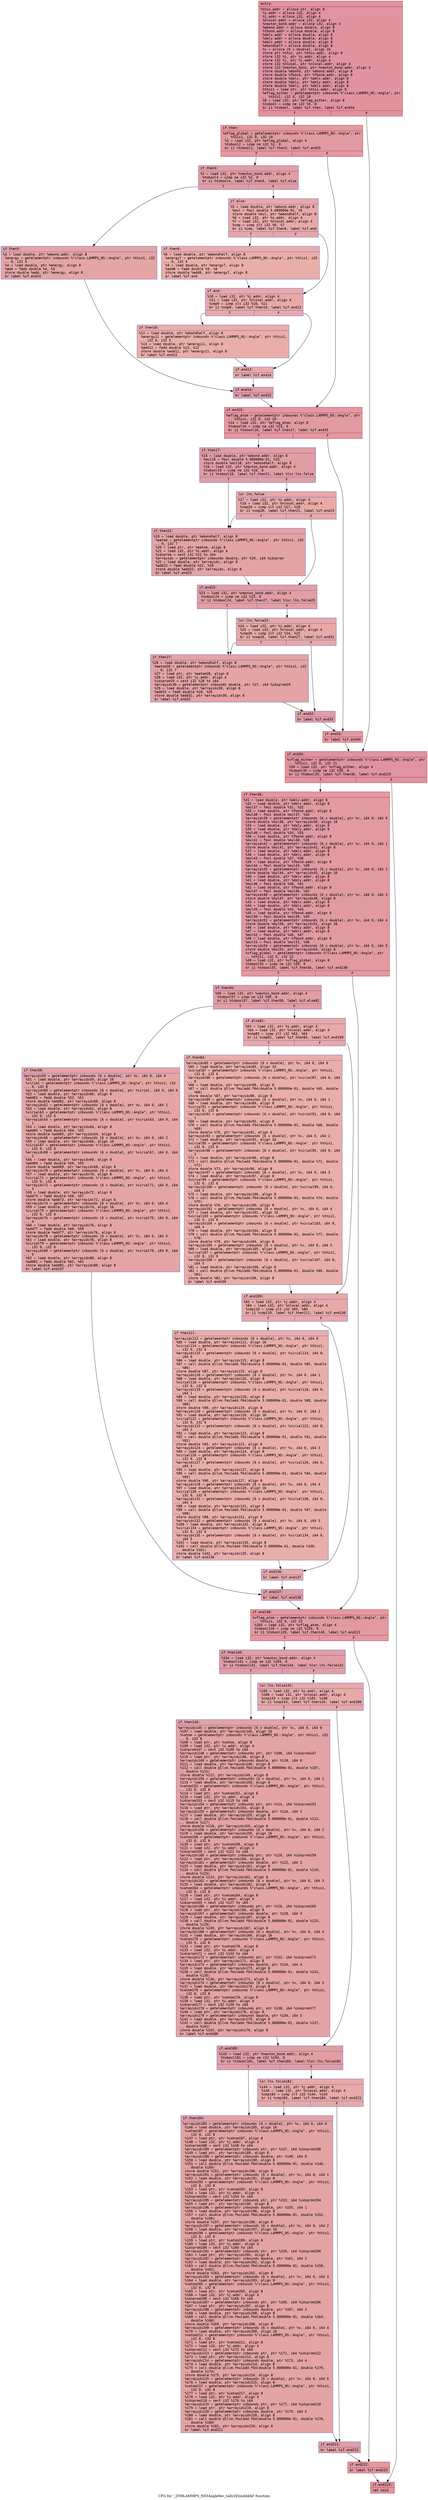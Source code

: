 digraph "CFG for '_ZN9LAMMPS_NS5Angle9ev_tally2Eiiiiddddd' function" {
	label="CFG for '_ZN9LAMMPS_NS5Angle9ev_tally2Eiiiiddddd' function";

	Node0x55b41383a3d0 [shape=record,color="#b70d28ff", style=filled, fillcolor="#b70d2870" fontname="Courier",label="{entry:\l|  %this.addr = alloca ptr, align 8\l  %i.addr = alloca i32, align 4\l  %j.addr = alloca i32, align 4\l  %nlocal.addr = alloca i32, align 4\l  %newton_bond.addr = alloca i32, align 4\l  %ebond.addr = alloca double, align 8\l  %fbond.addr = alloca double, align 8\l  %delx.addr = alloca double, align 8\l  %dely.addr = alloca double, align 8\l  %delz.addr = alloca double, align 8\l  %ebondhalf = alloca double, align 8\l  %v = alloca [6 x double], align 16\l  store ptr %this, ptr %this.addr, align 8\l  store i32 %i, ptr %i.addr, align 4\l  store i32 %j, ptr %j.addr, align 4\l  store i32 %nlocal, ptr %nlocal.addr, align 4\l  store i32 %newton_bond, ptr %newton_bond.addr, align 4\l  store double %ebond, ptr %ebond.addr, align 8\l  store double %fbond, ptr %fbond.addr, align 8\l  store double %delx, ptr %delx.addr, align 8\l  store double %dely, ptr %dely.addr, align 8\l  store double %delz, ptr %delz.addr, align 8\l  %this1 = load ptr, ptr %this.addr, align 8\l  %eflag_either = getelementptr inbounds %\"class.LAMMPS_NS::Angle\", ptr\l... %this1, i32 0, i32 18\l  %0 = load i32, ptr %eflag_either, align 8\l  %tobool = icmp ne i32 %0, 0\l  br i1 %tobool, label %if.then, label %if.end34\l|{<s0>T|<s1>F}}"];
	Node0x55b41383a3d0:s0 -> Node0x55b4138993f0[tooltip="entry -> if.then\nProbability 62.50%" ];
	Node0x55b41383a3d0:s1 -> Node0x55b413899460[tooltip="entry -> if.end34\nProbability 37.50%" ];
	Node0x55b4138993f0 [shape=record,color="#b70d28ff", style=filled, fillcolor="#bb1b2c70" fontname="Courier",label="{if.then:\l|  %eflag_global = getelementptr inbounds %\"class.LAMMPS_NS::Angle\", ptr\l... %this1, i32 0, i32 19\l  %1 = load i32, ptr %eflag_global, align 4\l  %tobool2 = icmp ne i32 %1, 0\l  br i1 %tobool2, label %if.then3, label %if.end15\l|{<s0>T|<s1>F}}"];
	Node0x55b4138993f0:s0 -> Node0x55b4138996c0[tooltip="if.then -> if.then3\nProbability 62.50%" ];
	Node0x55b4138993f0:s1 -> Node0x55b413899740[tooltip="if.then -> if.end15\nProbability 37.50%" ];
	Node0x55b4138996c0 [shape=record,color="#3d50c3ff", style=filled, fillcolor="#be242e70" fontname="Courier",label="{if.then3:\l|  %2 = load i32, ptr %newton_bond.addr, align 4\l  %tobool4 = icmp ne i32 %2, 0\l  br i1 %tobool4, label %if.then5, label %if.else\l|{<s0>T|<s1>F}}"];
	Node0x55b4138996c0:s0 -> Node0x55b413899a00[tooltip="if.then3 -> if.then5\nProbability 62.50%" ];
	Node0x55b4138996c0:s1 -> Node0x55b413899a50[tooltip="if.then3 -> if.else\nProbability 37.50%" ];
	Node0x55b413899a00 [shape=record,color="#3d50c3ff", style=filled, fillcolor="#c5333470" fontname="Courier",label="{if.then5:\l|  %3 = load double, ptr %ebond.addr, align 8\l  %energy = getelementptr inbounds %\"class.LAMMPS_NS::Angle\", ptr %this1, i32\l... 0, i32 5\l  %4 = load double, ptr %energy, align 8\l  %add = fadd double %4, %3\l  store double %add, ptr %energy, align 8\l  br label %if.end14\l}"];
	Node0x55b413899a00 -> Node0x55b413899ea0[tooltip="if.then5 -> if.end14\nProbability 100.00%" ];
	Node0x55b413899a50 [shape=record,color="#3d50c3ff", style=filled, fillcolor="#ca3b3770" fontname="Courier",label="{if.else:\l|  %5 = load double, ptr %ebond.addr, align 8\l  %mul = fmul double 5.000000e-01, %5\l  store double %mul, ptr %ebondhalf, align 8\l  %6 = load i32, ptr %i.addr, align 4\l  %7 = load i32, ptr %nlocal.addr, align 4\l  %cmp = icmp slt i32 %6, %7\l  br i1 %cmp, label %if.then6, label %if.end\l|{<s0>T|<s1>F}}"];
	Node0x55b413899a50:s0 -> Node0x55b41389a320[tooltip="if.else -> if.then6\nProbability 50.00%" ];
	Node0x55b413899a50:s1 -> Node0x55b41389a3a0[tooltip="if.else -> if.end\nProbability 50.00%" ];
	Node0x55b41389a320 [shape=record,color="#3d50c3ff", style=filled, fillcolor="#d0473d70" fontname="Courier",label="{if.then6:\l|  %8 = load double, ptr %ebondhalf, align 8\l  %energy7 = getelementptr inbounds %\"class.LAMMPS_NS::Angle\", ptr %this1, i32\l... 0, i32 5\l  %9 = load double, ptr %energy7, align 8\l  %add8 = fadd double %9, %8\l  store double %add8, ptr %energy7, align 8\l  br label %if.end\l}"];
	Node0x55b41389a320 -> Node0x55b41389a3a0[tooltip="if.then6 -> if.end\nProbability 100.00%" ];
	Node0x55b41389a3a0 [shape=record,color="#3d50c3ff", style=filled, fillcolor="#ca3b3770" fontname="Courier",label="{if.end:\l|  %10 = load i32, ptr %j.addr, align 4\l  %11 = load i32, ptr %nlocal.addr, align 4\l  %cmp9 = icmp slt i32 %10, %11\l  br i1 %cmp9, label %if.then10, label %if.end13\l|{<s0>T|<s1>F}}"];
	Node0x55b41389a3a0:s0 -> Node0x55b41389aa10[tooltip="if.end -> if.then10\nProbability 50.00%" ];
	Node0x55b41389a3a0:s1 -> Node0x55b41389aa90[tooltip="if.end -> if.end13\nProbability 50.00%" ];
	Node0x55b41389aa10 [shape=record,color="#3d50c3ff", style=filled, fillcolor="#d0473d70" fontname="Courier",label="{if.then10:\l|  %12 = load double, ptr %ebondhalf, align 8\l  %energy11 = getelementptr inbounds %\"class.LAMMPS_NS::Angle\", ptr %this1,\l... i32 0, i32 5\l  %13 = load double, ptr %energy11, align 8\l  %add12 = fadd double %13, %12\l  store double %add12, ptr %energy11, align 8\l  br label %if.end13\l}"];
	Node0x55b41389aa10 -> Node0x55b41389aa90[tooltip="if.then10 -> if.end13\nProbability 100.00%" ];
	Node0x55b41389aa90 [shape=record,color="#3d50c3ff", style=filled, fillcolor="#ca3b3770" fontname="Courier",label="{if.end13:\l|  br label %if.end14\l}"];
	Node0x55b41389aa90 -> Node0x55b413899ea0[tooltip="if.end13 -> if.end14\nProbability 100.00%" ];
	Node0x55b413899ea0 [shape=record,color="#3d50c3ff", style=filled, fillcolor="#be242e70" fontname="Courier",label="{if.end14:\l|  br label %if.end15\l}"];
	Node0x55b413899ea0 -> Node0x55b413899740[tooltip="if.end14 -> if.end15\nProbability 100.00%" ];
	Node0x55b413899740 [shape=record,color="#b70d28ff", style=filled, fillcolor="#bb1b2c70" fontname="Courier",label="{if.end15:\l|  %eflag_atom = getelementptr inbounds %\"class.LAMMPS_NS::Angle\", ptr\l... %this1, i32 0, i32 20\l  %14 = load i32, ptr %eflag_atom, align 8\l  %tobool16 = icmp ne i32 %14, 0\l  br i1 %tobool16, label %if.then17, label %if.end33\l|{<s0>T|<s1>F}}"];
	Node0x55b413899740:s0 -> Node0x55b41389b590[tooltip="if.end15 -> if.then17\nProbability 62.50%" ];
	Node0x55b413899740:s1 -> Node0x55b41389b610[tooltip="if.end15 -> if.end33\nProbability 37.50%" ];
	Node0x55b41389b590 [shape=record,color="#3d50c3ff", style=filled, fillcolor="#be242e70" fontname="Courier",label="{if.then17:\l|  %15 = load double, ptr %ebond.addr, align 8\l  %mul18 = fmul double 5.000000e-01, %15\l  store double %mul18, ptr %ebondhalf, align 8\l  %16 = load i32, ptr %newton_bond.addr, align 4\l  %tobool19 = icmp ne i32 %16, 0\l  br i1 %tobool19, label %if.then21, label %lor.lhs.false\l|{<s0>T|<s1>F}}"];
	Node0x55b41389b590:s0 -> Node0x55b41389ba80[tooltip="if.then17 -> if.then21\nProbability 62.50%" ];
	Node0x55b41389b590:s1 -> Node0x55b41389bad0[tooltip="if.then17 -> lor.lhs.false\nProbability 37.50%" ];
	Node0x55b41389bad0 [shape=record,color="#3d50c3ff", style=filled, fillcolor="#ca3b3770" fontname="Courier",label="{lor.lhs.false:\l|  %17 = load i32, ptr %i.addr, align 4\l  %18 = load i32, ptr %nlocal.addr, align 4\l  %cmp20 = icmp slt i32 %17, %18\l  br i1 %cmp20, label %if.then21, label %if.end23\l|{<s0>T|<s1>F}}"];
	Node0x55b41389bad0:s0 -> Node0x55b41389ba80[tooltip="lor.lhs.false -> if.then21\nProbability 50.00%" ];
	Node0x55b41389bad0:s1 -> Node0x55b41389bdb0[tooltip="lor.lhs.false -> if.end23\nProbability 50.00%" ];
	Node0x55b41389ba80 [shape=record,color="#3d50c3ff", style=filled, fillcolor="#c32e3170" fontname="Courier",label="{if.then21:\l|  %19 = load double, ptr %ebondhalf, align 8\l  %eatom = getelementptr inbounds %\"class.LAMMPS_NS::Angle\", ptr %this1, i32\l... 0, i32 7\l  %20 = load ptr, ptr %eatom, align 8\l  %21 = load i32, ptr %i.addr, align 4\l  %idxprom = sext i32 %21 to i64\l  %arrayidx = getelementptr inbounds double, ptr %20, i64 %idxprom\l  %22 = load double, ptr %arrayidx, align 8\l  %add22 = fadd double %22, %19\l  store double %add22, ptr %arrayidx, align 8\l  br label %if.end23\l}"];
	Node0x55b41389ba80 -> Node0x55b41389bdb0[tooltip="if.then21 -> if.end23\nProbability 100.00%" ];
	Node0x55b41389bdb0 [shape=record,color="#3d50c3ff", style=filled, fillcolor="#be242e70" fontname="Courier",label="{if.end23:\l|  %23 = load i32, ptr %newton_bond.addr, align 4\l  %tobool24 = icmp ne i32 %23, 0\l  br i1 %tobool24, label %if.then27, label %lor.lhs.false25\l|{<s0>T|<s1>F}}"];
	Node0x55b41389bdb0:s0 -> Node0x55b41389c650[tooltip="if.end23 -> if.then27\nProbability 62.50%" ];
	Node0x55b41389bdb0:s1 -> Node0x55b41389c6a0[tooltip="if.end23 -> lor.lhs.false25\nProbability 37.50%" ];
	Node0x55b41389c6a0 [shape=record,color="#3d50c3ff", style=filled, fillcolor="#ca3b3770" fontname="Courier",label="{lor.lhs.false25:\l|  %24 = load i32, ptr %j.addr, align 4\l  %25 = load i32, ptr %nlocal.addr, align 4\l  %cmp26 = icmp slt i32 %24, %25\l  br i1 %cmp26, label %if.then27, label %if.end32\l|{<s0>T|<s1>F}}"];
	Node0x55b41389c6a0:s0 -> Node0x55b41389c650[tooltip="lor.lhs.false25 -> if.then27\nProbability 50.00%" ];
	Node0x55b41389c6a0:s1 -> Node0x55b41389c9b0[tooltip="lor.lhs.false25 -> if.end32\nProbability 50.00%" ];
	Node0x55b41389c650 [shape=record,color="#3d50c3ff", style=filled, fillcolor="#c32e3170" fontname="Courier",label="{if.then27:\l|  %26 = load double, ptr %ebondhalf, align 8\l  %eatom28 = getelementptr inbounds %\"class.LAMMPS_NS::Angle\", ptr %this1, i32\l... 0, i32 7\l  %27 = load ptr, ptr %eatom28, align 8\l  %28 = load i32, ptr %j.addr, align 4\l  %idxprom29 = sext i32 %28 to i64\l  %arrayidx30 = getelementptr inbounds double, ptr %27, i64 %idxprom29\l  %29 = load double, ptr %arrayidx30, align 8\l  %add31 = fadd double %29, %26\l  store double %add31, ptr %arrayidx30, align 8\l  br label %if.end32\l}"];
	Node0x55b41389c650 -> Node0x55b41389c9b0[tooltip="if.then27 -> if.end32\nProbability 100.00%" ];
	Node0x55b41389c9b0 [shape=record,color="#3d50c3ff", style=filled, fillcolor="#be242e70" fontname="Courier",label="{if.end32:\l|  br label %if.end33\l}"];
	Node0x55b41389c9b0 -> Node0x55b41389b610[tooltip="if.end32 -> if.end33\nProbability 100.00%" ];
	Node0x55b41389b610 [shape=record,color="#b70d28ff", style=filled, fillcolor="#bb1b2c70" fontname="Courier",label="{if.end33:\l|  br label %if.end34\l}"];
	Node0x55b41389b610 -> Node0x55b413899460[tooltip="if.end33 -> if.end34\nProbability 100.00%" ];
	Node0x55b413899460 [shape=record,color="#b70d28ff", style=filled, fillcolor="#b70d2870" fontname="Courier",label="{if.end34:\l|  %vflag_either = getelementptr inbounds %\"class.LAMMPS_NS::Angle\", ptr\l... %this1, i32 0, i32 21\l  %30 = load i32, ptr %vflag_either, align 4\l  %tobool35 = icmp ne i32 %30, 0\l  br i1 %tobool35, label %if.then36, label %if.end223\l|{<s0>T|<s1>F}}"];
	Node0x55b413899460:s0 -> Node0x55b41389d3d0[tooltip="if.end34 -> if.then36\nProbability 62.50%" ];
	Node0x55b413899460:s1 -> Node0x55b41389d450[tooltip="if.end34 -> if.end223\nProbability 37.50%" ];
	Node0x55b41389d3d0 [shape=record,color="#b70d28ff", style=filled, fillcolor="#bb1b2c70" fontname="Courier",label="{if.then36:\l|  %31 = load double, ptr %delx.addr, align 8\l  %32 = load double, ptr %delx.addr, align 8\l  %mul37 = fmul double %31, %32\l  %33 = load double, ptr %fbond.addr, align 8\l  %mul38 = fmul double %mul37, %33\l  %arrayidx39 = getelementptr inbounds [6 x double], ptr %v, i64 0, i64 0\l  store double %mul38, ptr %arrayidx39, align 16\l  %34 = load double, ptr %dely.addr, align 8\l  %35 = load double, ptr %dely.addr, align 8\l  %mul40 = fmul double %34, %35\l  %36 = load double, ptr %fbond.addr, align 8\l  %mul41 = fmul double %mul40, %36\l  %arrayidx42 = getelementptr inbounds [6 x double], ptr %v, i64 0, i64 1\l  store double %mul41, ptr %arrayidx42, align 8\l  %37 = load double, ptr %delz.addr, align 8\l  %38 = load double, ptr %delz.addr, align 8\l  %mul43 = fmul double %37, %38\l  %39 = load double, ptr %fbond.addr, align 8\l  %mul44 = fmul double %mul43, %39\l  %arrayidx45 = getelementptr inbounds [6 x double], ptr %v, i64 0, i64 2\l  store double %mul44, ptr %arrayidx45, align 16\l  %40 = load double, ptr %delx.addr, align 8\l  %41 = load double, ptr %dely.addr, align 8\l  %mul46 = fmul double %40, %41\l  %42 = load double, ptr %fbond.addr, align 8\l  %mul47 = fmul double %mul46, %42\l  %arrayidx48 = getelementptr inbounds [6 x double], ptr %v, i64 0, i64 3\l  store double %mul47, ptr %arrayidx48, align 8\l  %43 = load double, ptr %delx.addr, align 8\l  %44 = load double, ptr %delz.addr, align 8\l  %mul49 = fmul double %43, %44\l  %45 = load double, ptr %fbond.addr, align 8\l  %mul50 = fmul double %mul49, %45\l  %arrayidx51 = getelementptr inbounds [6 x double], ptr %v, i64 0, i64 4\l  store double %mul50, ptr %arrayidx51, align 16\l  %46 = load double, ptr %dely.addr, align 8\l  %47 = load double, ptr %delz.addr, align 8\l  %mul52 = fmul double %46, %47\l  %48 = load double, ptr %fbond.addr, align 8\l  %mul53 = fmul double %mul52, %48\l  %arrayidx54 = getelementptr inbounds [6 x double], ptr %v, i64 0, i64 5\l  store double %mul53, ptr %arrayidx54, align 8\l  %vflag_global = getelementptr inbounds %\"class.LAMMPS_NS::Angle\", ptr\l... %this1, i32 0, i32 22\l  %49 = load i32, ptr %vflag_global, align 8\l  %tobool55 = icmp ne i32 %49, 0\l  br i1 %tobool55, label %if.then56, label %if.end138\l|{<s0>T|<s1>F}}"];
	Node0x55b41389d3d0:s0 -> Node0x55b41389fa60[tooltip="if.then36 -> if.then56\nProbability 62.50%" ];
	Node0x55b41389d3d0:s1 -> Node0x55b41389ae60[tooltip="if.then36 -> if.end138\nProbability 37.50%" ];
	Node0x55b41389fa60 [shape=record,color="#3d50c3ff", style=filled, fillcolor="#be242e70" fontname="Courier",label="{if.then56:\l|  %50 = load i32, ptr %newton_bond.addr, align 4\l  %tobool57 = icmp ne i32 %50, 0\l  br i1 %tobool57, label %if.then58, label %if.else82\l|{<s0>T|<s1>F}}"];
	Node0x55b41389fa60:s0 -> Node0x55b41389b100[tooltip="if.then56 -> if.then58\nProbability 62.50%" ];
	Node0x55b41389fa60:s1 -> Node0x55b41389b150[tooltip="if.then56 -> if.else82\nProbability 37.50%" ];
	Node0x55b41389b100 [shape=record,color="#3d50c3ff", style=filled, fillcolor="#c5333470" fontname="Courier",label="{if.then58:\l|  %arrayidx59 = getelementptr inbounds [6 x double], ptr %v, i64 0, i64 0\l  %51 = load double, ptr %arrayidx59, align 16\l  %virial = getelementptr inbounds %\"class.LAMMPS_NS::Angle\", ptr %this1, i32\l... 0, i32 6\l  %arrayidx60 = getelementptr inbounds [6 x double], ptr %virial, i64 0, i64 0\l  %52 = load double, ptr %arrayidx60, align 8\l  %add61 = fadd double %52, %51\l  store double %add61, ptr %arrayidx60, align 8\l  %arrayidx62 = getelementptr inbounds [6 x double], ptr %v, i64 0, i64 1\l  %53 = load double, ptr %arrayidx62, align 8\l  %virial63 = getelementptr inbounds %\"class.LAMMPS_NS::Angle\", ptr %this1,\l... i32 0, i32 6\l  %arrayidx64 = getelementptr inbounds [6 x double], ptr %virial63, i64 0, i64\l... 1\l  %54 = load double, ptr %arrayidx64, align 8\l  %add65 = fadd double %54, %53\l  store double %add65, ptr %arrayidx64, align 8\l  %arrayidx66 = getelementptr inbounds [6 x double], ptr %v, i64 0, i64 2\l  %55 = load double, ptr %arrayidx66, align 16\l  %virial67 = getelementptr inbounds %\"class.LAMMPS_NS::Angle\", ptr %this1,\l... i32 0, i32 6\l  %arrayidx68 = getelementptr inbounds [6 x double], ptr %virial67, i64 0, i64\l... 2\l  %56 = load double, ptr %arrayidx68, align 8\l  %add69 = fadd double %56, %55\l  store double %add69, ptr %arrayidx68, align 8\l  %arrayidx70 = getelementptr inbounds [6 x double], ptr %v, i64 0, i64 3\l  %57 = load double, ptr %arrayidx70, align 8\l  %virial71 = getelementptr inbounds %\"class.LAMMPS_NS::Angle\", ptr %this1,\l... i32 0, i32 6\l  %arrayidx72 = getelementptr inbounds [6 x double], ptr %virial71, i64 0, i64\l... 3\l  %58 = load double, ptr %arrayidx72, align 8\l  %add73 = fadd double %58, %57\l  store double %add73, ptr %arrayidx72, align 8\l  %arrayidx74 = getelementptr inbounds [6 x double], ptr %v, i64 0, i64 4\l  %59 = load double, ptr %arrayidx74, align 16\l  %virial75 = getelementptr inbounds %\"class.LAMMPS_NS::Angle\", ptr %this1,\l... i32 0, i32 6\l  %arrayidx76 = getelementptr inbounds [6 x double], ptr %virial75, i64 0, i64\l... 4\l  %60 = load double, ptr %arrayidx76, align 8\l  %add77 = fadd double %60, %59\l  store double %add77, ptr %arrayidx76, align 8\l  %arrayidx78 = getelementptr inbounds [6 x double], ptr %v, i64 0, i64 5\l  %61 = load double, ptr %arrayidx78, align 8\l  %virial79 = getelementptr inbounds %\"class.LAMMPS_NS::Angle\", ptr %this1,\l... i32 0, i32 6\l  %arrayidx80 = getelementptr inbounds [6 x double], ptr %virial79, i64 0, i64\l... 5\l  %62 = load double, ptr %arrayidx80, align 8\l  %add81 = fadd double %62, %61\l  store double %add81, ptr %arrayidx80, align 8\l  br label %if.end137\l}"];
	Node0x55b41389b100 -> Node0x55b4138a23b0[tooltip="if.then58 -> if.end137\nProbability 100.00%" ];
	Node0x55b41389b150 [shape=record,color="#3d50c3ff", style=filled, fillcolor="#ca3b3770" fontname="Courier",label="{if.else82:\l|  %63 = load i32, ptr %i.addr, align 4\l  %64 = load i32, ptr %nlocal.addr, align 4\l  %cmp83 = icmp slt i32 %63, %64\l  br i1 %cmp83, label %if.then84, label %if.end109\l|{<s0>T|<s1>F}}"];
	Node0x55b41389b150:s0 -> Node0x55b4138a2650[tooltip="if.else82 -> if.then84\nProbability 50.00%" ];
	Node0x55b41389b150:s1 -> Node0x55b4138a26d0[tooltip="if.else82 -> if.end109\nProbability 50.00%" ];
	Node0x55b4138a2650 [shape=record,color="#3d50c3ff", style=filled, fillcolor="#d0473d70" fontname="Courier",label="{if.then84:\l|  %arrayidx85 = getelementptr inbounds [6 x double], ptr %v, i64 0, i64 0\l  %65 = load double, ptr %arrayidx85, align 16\l  %virial87 = getelementptr inbounds %\"class.LAMMPS_NS::Angle\", ptr %this1,\l... i32 0, i32 6\l  %arrayidx88 = getelementptr inbounds [6 x double], ptr %virial87, i64 0, i64\l... 0\l  %66 = load double, ptr %arrayidx88, align 8\l  %67 = call double @llvm.fmuladd.f64(double 5.000000e-01, double %65, double\l... %66)\l  store double %67, ptr %arrayidx88, align 8\l  %arrayidx89 = getelementptr inbounds [6 x double], ptr %v, i64 0, i64 1\l  %68 = load double, ptr %arrayidx89, align 8\l  %virial91 = getelementptr inbounds %\"class.LAMMPS_NS::Angle\", ptr %this1,\l... i32 0, i32 6\l  %arrayidx92 = getelementptr inbounds [6 x double], ptr %virial91, i64 0, i64\l... 1\l  %69 = load double, ptr %arrayidx92, align 8\l  %70 = call double @llvm.fmuladd.f64(double 5.000000e-01, double %68, double\l... %69)\l  store double %70, ptr %arrayidx92, align 8\l  %arrayidx93 = getelementptr inbounds [6 x double], ptr %v, i64 0, i64 2\l  %71 = load double, ptr %arrayidx93, align 16\l  %virial95 = getelementptr inbounds %\"class.LAMMPS_NS::Angle\", ptr %this1,\l... i32 0, i32 6\l  %arrayidx96 = getelementptr inbounds [6 x double], ptr %virial95, i64 0, i64\l... 2\l  %72 = load double, ptr %arrayidx96, align 8\l  %73 = call double @llvm.fmuladd.f64(double 5.000000e-01, double %71, double\l... %72)\l  store double %73, ptr %arrayidx96, align 8\l  %arrayidx97 = getelementptr inbounds [6 x double], ptr %v, i64 0, i64 3\l  %74 = load double, ptr %arrayidx97, align 8\l  %virial99 = getelementptr inbounds %\"class.LAMMPS_NS::Angle\", ptr %this1,\l... i32 0, i32 6\l  %arrayidx100 = getelementptr inbounds [6 x double], ptr %virial99, i64 0,\l... i64 3\l  %75 = load double, ptr %arrayidx100, align 8\l  %76 = call double @llvm.fmuladd.f64(double 5.000000e-01, double %74, double\l... %75)\l  store double %76, ptr %arrayidx100, align 8\l  %arrayidx101 = getelementptr inbounds [6 x double], ptr %v, i64 0, i64 4\l  %77 = load double, ptr %arrayidx101, align 16\l  %virial103 = getelementptr inbounds %\"class.LAMMPS_NS::Angle\", ptr %this1,\l... i32 0, i32 6\l  %arrayidx104 = getelementptr inbounds [6 x double], ptr %virial103, i64 0,\l... i64 4\l  %78 = load double, ptr %arrayidx104, align 8\l  %79 = call double @llvm.fmuladd.f64(double 5.000000e-01, double %77, double\l... %78)\l  store double %79, ptr %arrayidx104, align 8\l  %arrayidx105 = getelementptr inbounds [6 x double], ptr %v, i64 0, i64 5\l  %80 = load double, ptr %arrayidx105, align 8\l  %virial107 = getelementptr inbounds %\"class.LAMMPS_NS::Angle\", ptr %this1,\l... i32 0, i32 6\l  %arrayidx108 = getelementptr inbounds [6 x double], ptr %virial107, i64 0,\l... i64 5\l  %81 = load double, ptr %arrayidx108, align 8\l  %82 = call double @llvm.fmuladd.f64(double 5.000000e-01, double %80, double\l... %81)\l  store double %82, ptr %arrayidx108, align 8\l  br label %if.end109\l}"];
	Node0x55b4138a2650 -> Node0x55b4138a26d0[tooltip="if.then84 -> if.end109\nProbability 100.00%" ];
	Node0x55b4138a26d0 [shape=record,color="#3d50c3ff", style=filled, fillcolor="#ca3b3770" fontname="Courier",label="{if.end109:\l|  %83 = load i32, ptr %j.addr, align 4\l  %84 = load i32, ptr %nlocal.addr, align 4\l  %cmp110 = icmp slt i32 %83, %84\l  br i1 %cmp110, label %if.then111, label %if.end136\l|{<s0>T|<s1>F}}"];
	Node0x55b4138a26d0:s0 -> Node0x55b4138a4b80[tooltip="if.end109 -> if.then111\nProbability 50.00%" ];
	Node0x55b4138a26d0:s1 -> Node0x55b4138a4bd0[tooltip="if.end109 -> if.end136\nProbability 50.00%" ];
	Node0x55b4138a4b80 [shape=record,color="#3d50c3ff", style=filled, fillcolor="#d0473d70" fontname="Courier",label="{if.then111:\l|  %arrayidx112 = getelementptr inbounds [6 x double], ptr %v, i64 0, i64 0\l  %85 = load double, ptr %arrayidx112, align 16\l  %virial114 = getelementptr inbounds %\"class.LAMMPS_NS::Angle\", ptr %this1,\l... i32 0, i32 6\l  %arrayidx115 = getelementptr inbounds [6 x double], ptr %virial114, i64 0,\l... i64 0\l  %86 = load double, ptr %arrayidx115, align 8\l  %87 = call double @llvm.fmuladd.f64(double 5.000000e-01, double %85, double\l... %86)\l  store double %87, ptr %arrayidx115, align 8\l  %arrayidx116 = getelementptr inbounds [6 x double], ptr %v, i64 0, i64 1\l  %88 = load double, ptr %arrayidx116, align 8\l  %virial118 = getelementptr inbounds %\"class.LAMMPS_NS::Angle\", ptr %this1,\l... i32 0, i32 6\l  %arrayidx119 = getelementptr inbounds [6 x double], ptr %virial118, i64 0,\l... i64 1\l  %89 = load double, ptr %arrayidx119, align 8\l  %90 = call double @llvm.fmuladd.f64(double 5.000000e-01, double %88, double\l... %89)\l  store double %90, ptr %arrayidx119, align 8\l  %arrayidx120 = getelementptr inbounds [6 x double], ptr %v, i64 0, i64 2\l  %91 = load double, ptr %arrayidx120, align 16\l  %virial122 = getelementptr inbounds %\"class.LAMMPS_NS::Angle\", ptr %this1,\l... i32 0, i32 6\l  %arrayidx123 = getelementptr inbounds [6 x double], ptr %virial122, i64 0,\l... i64 2\l  %92 = load double, ptr %arrayidx123, align 8\l  %93 = call double @llvm.fmuladd.f64(double 5.000000e-01, double %91, double\l... %92)\l  store double %93, ptr %arrayidx123, align 8\l  %arrayidx124 = getelementptr inbounds [6 x double], ptr %v, i64 0, i64 3\l  %94 = load double, ptr %arrayidx124, align 8\l  %virial126 = getelementptr inbounds %\"class.LAMMPS_NS::Angle\", ptr %this1,\l... i32 0, i32 6\l  %arrayidx127 = getelementptr inbounds [6 x double], ptr %virial126, i64 0,\l... i64 3\l  %95 = load double, ptr %arrayidx127, align 8\l  %96 = call double @llvm.fmuladd.f64(double 5.000000e-01, double %94, double\l... %95)\l  store double %96, ptr %arrayidx127, align 8\l  %arrayidx128 = getelementptr inbounds [6 x double], ptr %v, i64 0, i64 4\l  %97 = load double, ptr %arrayidx128, align 16\l  %virial130 = getelementptr inbounds %\"class.LAMMPS_NS::Angle\", ptr %this1,\l... i32 0, i32 6\l  %arrayidx131 = getelementptr inbounds [6 x double], ptr %virial130, i64 0,\l... i64 4\l  %98 = load double, ptr %arrayidx131, align 8\l  %99 = call double @llvm.fmuladd.f64(double 5.000000e-01, double %97, double\l... %98)\l  store double %99, ptr %arrayidx131, align 8\l  %arrayidx132 = getelementptr inbounds [6 x double], ptr %v, i64 0, i64 5\l  %100 = load double, ptr %arrayidx132, align 8\l  %virial134 = getelementptr inbounds %\"class.LAMMPS_NS::Angle\", ptr %this1,\l... i32 0, i32 6\l  %arrayidx135 = getelementptr inbounds [6 x double], ptr %virial134, i64 0,\l... i64 5\l  %101 = load double, ptr %arrayidx135, align 8\l  %102 = call double @llvm.fmuladd.f64(double 5.000000e-01, double %100,\l... double %101)\l  store double %102, ptr %arrayidx135, align 8\l  br label %if.end136\l}"];
	Node0x55b4138a4b80 -> Node0x55b4138a4bd0[tooltip="if.then111 -> if.end136\nProbability 100.00%" ];
	Node0x55b4138a4bd0 [shape=record,color="#3d50c3ff", style=filled, fillcolor="#ca3b3770" fontname="Courier",label="{if.end136:\l|  br label %if.end137\l}"];
	Node0x55b4138a4bd0 -> Node0x55b4138a23b0[tooltip="if.end136 -> if.end137\nProbability 100.00%" ];
	Node0x55b4138a23b0 [shape=record,color="#3d50c3ff", style=filled, fillcolor="#be242e70" fontname="Courier",label="{if.end137:\l|  br label %if.end138\l}"];
	Node0x55b4138a23b0 -> Node0x55b41389ae60[tooltip="if.end137 -> if.end138\nProbability 100.00%" ];
	Node0x55b41389ae60 [shape=record,color="#b70d28ff", style=filled, fillcolor="#bb1b2c70" fontname="Courier",label="{if.end138:\l|  %vflag_atom = getelementptr inbounds %\"class.LAMMPS_NS::Angle\", ptr\l... %this1, i32 0, i32 23\l  %103 = load i32, ptr %vflag_atom, align 4\l  %tobool139 = icmp ne i32 %103, 0\l  br i1 %tobool139, label %if.then140, label %if.end222\l|{<s0>T|<s1>F}}"];
	Node0x55b41389ae60:s0 -> Node0x55b4138a7a40[tooltip="if.end138 -> if.then140\nProbability 62.50%" ];
	Node0x55b41389ae60:s1 -> Node0x55b4138a7ac0[tooltip="if.end138 -> if.end222\nProbability 37.50%" ];
	Node0x55b4138a7a40 [shape=record,color="#3d50c3ff", style=filled, fillcolor="#be242e70" fontname="Courier",label="{if.then140:\l|  %104 = load i32, ptr %newton_bond.addr, align 4\l  %tobool141 = icmp ne i32 %104, 0\l  br i1 %tobool141, label %if.then144, label %lor.lhs.false142\l|{<s0>T|<s1>F}}"];
	Node0x55b4138a7a40:s0 -> Node0x55b4138a7d60[tooltip="if.then140 -> if.then144\nProbability 62.50%" ];
	Node0x55b4138a7a40:s1 -> Node0x55b4138a7de0[tooltip="if.then140 -> lor.lhs.false142\nProbability 37.50%" ];
	Node0x55b4138a7de0 [shape=record,color="#3d50c3ff", style=filled, fillcolor="#ca3b3770" fontname="Courier",label="{lor.lhs.false142:\l|  %105 = load i32, ptr %i.addr, align 4\l  %106 = load i32, ptr %nlocal.addr, align 4\l  %cmp143 = icmp slt i32 %105, %106\l  br i1 %cmp143, label %if.then144, label %if.end180\l|{<s0>T|<s1>F}}"];
	Node0x55b4138a7de0:s0 -> Node0x55b4138a7d60[tooltip="lor.lhs.false142 -> if.then144\nProbability 50.00%" ];
	Node0x55b4138a7de0:s1 -> Node0x55b4138a80d0[tooltip="lor.lhs.false142 -> if.end180\nProbability 50.00%" ];
	Node0x55b4138a7d60 [shape=record,color="#3d50c3ff", style=filled, fillcolor="#c32e3170" fontname="Courier",label="{if.then144:\l|  %arrayidx145 = getelementptr inbounds [6 x double], ptr %v, i64 0, i64 0\l  %107 = load double, ptr %arrayidx145, align 16\l  %vatom = getelementptr inbounds %\"class.LAMMPS_NS::Angle\", ptr %this1, i32\l... 0, i32 8\l  %108 = load ptr, ptr %vatom, align 8\l  %109 = load i32, ptr %i.addr, align 4\l  %idxprom147 = sext i32 %109 to i64\l  %arrayidx148 = getelementptr inbounds ptr, ptr %108, i64 %idxprom147\l  %110 = load ptr, ptr %arrayidx148, align 8\l  %arrayidx149 = getelementptr inbounds double, ptr %110, i64 0\l  %111 = load double, ptr %arrayidx149, align 8\l  %112 = call double @llvm.fmuladd.f64(double 5.000000e-01, double %107,\l... double %111)\l  store double %112, ptr %arrayidx149, align 8\l  %arrayidx150 = getelementptr inbounds [6 x double], ptr %v, i64 0, i64 1\l  %113 = load double, ptr %arrayidx150, align 8\l  %vatom152 = getelementptr inbounds %\"class.LAMMPS_NS::Angle\", ptr %this1,\l... i32 0, i32 8\l  %114 = load ptr, ptr %vatom152, align 8\l  %115 = load i32, ptr %i.addr, align 4\l  %idxprom153 = sext i32 %115 to i64\l  %arrayidx154 = getelementptr inbounds ptr, ptr %114, i64 %idxprom153\l  %116 = load ptr, ptr %arrayidx154, align 8\l  %arrayidx155 = getelementptr inbounds double, ptr %116, i64 1\l  %117 = load double, ptr %arrayidx155, align 8\l  %118 = call double @llvm.fmuladd.f64(double 5.000000e-01, double %113,\l... double %117)\l  store double %118, ptr %arrayidx155, align 8\l  %arrayidx156 = getelementptr inbounds [6 x double], ptr %v, i64 0, i64 2\l  %119 = load double, ptr %arrayidx156, align 16\l  %vatom158 = getelementptr inbounds %\"class.LAMMPS_NS::Angle\", ptr %this1,\l... i32 0, i32 8\l  %120 = load ptr, ptr %vatom158, align 8\l  %121 = load i32, ptr %i.addr, align 4\l  %idxprom159 = sext i32 %121 to i64\l  %arrayidx160 = getelementptr inbounds ptr, ptr %120, i64 %idxprom159\l  %122 = load ptr, ptr %arrayidx160, align 8\l  %arrayidx161 = getelementptr inbounds double, ptr %122, i64 2\l  %123 = load double, ptr %arrayidx161, align 8\l  %124 = call double @llvm.fmuladd.f64(double 5.000000e-01, double %119,\l... double %123)\l  store double %124, ptr %arrayidx161, align 8\l  %arrayidx162 = getelementptr inbounds [6 x double], ptr %v, i64 0, i64 3\l  %125 = load double, ptr %arrayidx162, align 8\l  %vatom164 = getelementptr inbounds %\"class.LAMMPS_NS::Angle\", ptr %this1,\l... i32 0, i32 8\l  %126 = load ptr, ptr %vatom164, align 8\l  %127 = load i32, ptr %i.addr, align 4\l  %idxprom165 = sext i32 %127 to i64\l  %arrayidx166 = getelementptr inbounds ptr, ptr %126, i64 %idxprom165\l  %128 = load ptr, ptr %arrayidx166, align 8\l  %arrayidx167 = getelementptr inbounds double, ptr %128, i64 3\l  %129 = load double, ptr %arrayidx167, align 8\l  %130 = call double @llvm.fmuladd.f64(double 5.000000e-01, double %125,\l... double %129)\l  store double %130, ptr %arrayidx167, align 8\l  %arrayidx168 = getelementptr inbounds [6 x double], ptr %v, i64 0, i64 4\l  %131 = load double, ptr %arrayidx168, align 16\l  %vatom170 = getelementptr inbounds %\"class.LAMMPS_NS::Angle\", ptr %this1,\l... i32 0, i32 8\l  %132 = load ptr, ptr %vatom170, align 8\l  %133 = load i32, ptr %i.addr, align 4\l  %idxprom171 = sext i32 %133 to i64\l  %arrayidx172 = getelementptr inbounds ptr, ptr %132, i64 %idxprom171\l  %134 = load ptr, ptr %arrayidx172, align 8\l  %arrayidx173 = getelementptr inbounds double, ptr %134, i64 4\l  %135 = load double, ptr %arrayidx173, align 8\l  %136 = call double @llvm.fmuladd.f64(double 5.000000e-01, double %131,\l... double %135)\l  store double %136, ptr %arrayidx173, align 8\l  %arrayidx174 = getelementptr inbounds [6 x double], ptr %v, i64 0, i64 5\l  %137 = load double, ptr %arrayidx174, align 8\l  %vatom176 = getelementptr inbounds %\"class.LAMMPS_NS::Angle\", ptr %this1,\l... i32 0, i32 8\l  %138 = load ptr, ptr %vatom176, align 8\l  %139 = load i32, ptr %i.addr, align 4\l  %idxprom177 = sext i32 %139 to i64\l  %arrayidx178 = getelementptr inbounds ptr, ptr %138, i64 %idxprom177\l  %140 = load ptr, ptr %arrayidx178, align 8\l  %arrayidx179 = getelementptr inbounds double, ptr %140, i64 5\l  %141 = load double, ptr %arrayidx179, align 8\l  %142 = call double @llvm.fmuladd.f64(double 5.000000e-01, double %137,\l... double %141)\l  store double %142, ptr %arrayidx179, align 8\l  br label %if.end180\l}"];
	Node0x55b4138a7d60 -> Node0x55b4138a80d0[tooltip="if.then144 -> if.end180\nProbability 100.00%" ];
	Node0x55b4138a80d0 [shape=record,color="#3d50c3ff", style=filled, fillcolor="#be242e70" fontname="Courier",label="{if.end180:\l|  %143 = load i32, ptr %newton_bond.addr, align 4\l  %tobool181 = icmp ne i32 %143, 0\l  br i1 %tobool181, label %if.then184, label %lor.lhs.false182\l|{<s0>T|<s1>F}}"];
	Node0x55b4138a80d0:s0 -> Node0x55b4138ac230[tooltip="if.end180 -> if.then184\nProbability 62.50%" ];
	Node0x55b4138a80d0:s1 -> Node0x55b4138ac2b0[tooltip="if.end180 -> lor.lhs.false182\nProbability 37.50%" ];
	Node0x55b4138ac2b0 [shape=record,color="#3d50c3ff", style=filled, fillcolor="#ca3b3770" fontname="Courier",label="{lor.lhs.false182:\l|  %144 = load i32, ptr %j.addr, align 4\l  %145 = load i32, ptr %nlocal.addr, align 4\l  %cmp183 = icmp slt i32 %144, %145\l  br i1 %cmp183, label %if.then184, label %if.end221\l|{<s0>T|<s1>F}}"];
	Node0x55b4138ac2b0:s0 -> Node0x55b4138ac230[tooltip="lor.lhs.false182 -> if.then184\nProbability 50.00%" ];
	Node0x55b4138ac2b0:s1 -> Node0x55b4138ac5a0[tooltip="lor.lhs.false182 -> if.end221\nProbability 50.00%" ];
	Node0x55b4138ac230 [shape=record,color="#3d50c3ff", style=filled, fillcolor="#c32e3170" fontname="Courier",label="{if.then184:\l|  %arrayidx185 = getelementptr inbounds [6 x double], ptr %v, i64 0, i64 0\l  %146 = load double, ptr %arrayidx185, align 16\l  %vatom187 = getelementptr inbounds %\"class.LAMMPS_NS::Angle\", ptr %this1,\l... i32 0, i32 8\l  %147 = load ptr, ptr %vatom187, align 8\l  %148 = load i32, ptr %j.addr, align 4\l  %idxprom188 = sext i32 %148 to i64\l  %arrayidx189 = getelementptr inbounds ptr, ptr %147, i64 %idxprom188\l  %149 = load ptr, ptr %arrayidx189, align 8\l  %arrayidx190 = getelementptr inbounds double, ptr %149, i64 0\l  %150 = load double, ptr %arrayidx190, align 8\l  %151 = call double @llvm.fmuladd.f64(double 5.000000e-01, double %146,\l... double %150)\l  store double %151, ptr %arrayidx190, align 8\l  %arrayidx191 = getelementptr inbounds [6 x double], ptr %v, i64 0, i64 1\l  %152 = load double, ptr %arrayidx191, align 8\l  %vatom193 = getelementptr inbounds %\"class.LAMMPS_NS::Angle\", ptr %this1,\l... i32 0, i32 8\l  %153 = load ptr, ptr %vatom193, align 8\l  %154 = load i32, ptr %j.addr, align 4\l  %idxprom194 = sext i32 %154 to i64\l  %arrayidx195 = getelementptr inbounds ptr, ptr %153, i64 %idxprom194\l  %155 = load ptr, ptr %arrayidx195, align 8\l  %arrayidx196 = getelementptr inbounds double, ptr %155, i64 1\l  %156 = load double, ptr %arrayidx196, align 8\l  %157 = call double @llvm.fmuladd.f64(double 5.000000e-01, double %152,\l... double %156)\l  store double %157, ptr %arrayidx196, align 8\l  %arrayidx197 = getelementptr inbounds [6 x double], ptr %v, i64 0, i64 2\l  %158 = load double, ptr %arrayidx197, align 16\l  %vatom199 = getelementptr inbounds %\"class.LAMMPS_NS::Angle\", ptr %this1,\l... i32 0, i32 8\l  %159 = load ptr, ptr %vatom199, align 8\l  %160 = load i32, ptr %j.addr, align 4\l  %idxprom200 = sext i32 %160 to i64\l  %arrayidx201 = getelementptr inbounds ptr, ptr %159, i64 %idxprom200\l  %161 = load ptr, ptr %arrayidx201, align 8\l  %arrayidx202 = getelementptr inbounds double, ptr %161, i64 2\l  %162 = load double, ptr %arrayidx202, align 8\l  %163 = call double @llvm.fmuladd.f64(double 5.000000e-01, double %158,\l... double %162)\l  store double %163, ptr %arrayidx202, align 8\l  %arrayidx203 = getelementptr inbounds [6 x double], ptr %v, i64 0, i64 3\l  %164 = load double, ptr %arrayidx203, align 8\l  %vatom205 = getelementptr inbounds %\"class.LAMMPS_NS::Angle\", ptr %this1,\l... i32 0, i32 8\l  %165 = load ptr, ptr %vatom205, align 8\l  %166 = load i32, ptr %j.addr, align 4\l  %idxprom206 = sext i32 %166 to i64\l  %arrayidx207 = getelementptr inbounds ptr, ptr %165, i64 %idxprom206\l  %167 = load ptr, ptr %arrayidx207, align 8\l  %arrayidx208 = getelementptr inbounds double, ptr %167, i64 3\l  %168 = load double, ptr %arrayidx208, align 8\l  %169 = call double @llvm.fmuladd.f64(double 5.000000e-01, double %164,\l... double %168)\l  store double %169, ptr %arrayidx208, align 8\l  %arrayidx209 = getelementptr inbounds [6 x double], ptr %v, i64 0, i64 4\l  %170 = load double, ptr %arrayidx209, align 16\l  %vatom211 = getelementptr inbounds %\"class.LAMMPS_NS::Angle\", ptr %this1,\l... i32 0, i32 8\l  %171 = load ptr, ptr %vatom211, align 8\l  %172 = load i32, ptr %j.addr, align 4\l  %idxprom212 = sext i32 %172 to i64\l  %arrayidx213 = getelementptr inbounds ptr, ptr %171, i64 %idxprom212\l  %173 = load ptr, ptr %arrayidx213, align 8\l  %arrayidx214 = getelementptr inbounds double, ptr %173, i64 4\l  %174 = load double, ptr %arrayidx214, align 8\l  %175 = call double @llvm.fmuladd.f64(double 5.000000e-01, double %170,\l... double %174)\l  store double %175, ptr %arrayidx214, align 8\l  %arrayidx215 = getelementptr inbounds [6 x double], ptr %v, i64 0, i64 5\l  %176 = load double, ptr %arrayidx215, align 8\l  %vatom217 = getelementptr inbounds %\"class.LAMMPS_NS::Angle\", ptr %this1,\l... i32 0, i32 8\l  %177 = load ptr, ptr %vatom217, align 8\l  %178 = load i32, ptr %j.addr, align 4\l  %idxprom218 = sext i32 %178 to i64\l  %arrayidx219 = getelementptr inbounds ptr, ptr %177, i64 %idxprom218\l  %179 = load ptr, ptr %arrayidx219, align 8\l  %arrayidx220 = getelementptr inbounds double, ptr %179, i64 5\l  %180 = load double, ptr %arrayidx220, align 8\l  %181 = call double @llvm.fmuladd.f64(double 5.000000e-01, double %176,\l... double %180)\l  store double %181, ptr %arrayidx220, align 8\l  br label %if.end221\l}"];
	Node0x55b4138ac230 -> Node0x55b4138ac5a0[tooltip="if.then184 -> if.end221\nProbability 100.00%" ];
	Node0x55b4138ac5a0 [shape=record,color="#3d50c3ff", style=filled, fillcolor="#be242e70" fontname="Courier",label="{if.end221:\l|  br label %if.end222\l}"];
	Node0x55b4138ac5a0 -> Node0x55b4138a7ac0[tooltip="if.end221 -> if.end222\nProbability 100.00%" ];
	Node0x55b4138a7ac0 [shape=record,color="#b70d28ff", style=filled, fillcolor="#bb1b2c70" fontname="Courier",label="{if.end222:\l|  br label %if.end223\l}"];
	Node0x55b4138a7ac0 -> Node0x55b41389d450[tooltip="if.end222 -> if.end223\nProbability 100.00%" ];
	Node0x55b41389d450 [shape=record,color="#b70d28ff", style=filled, fillcolor="#b70d2870" fontname="Courier",label="{if.end223:\l|  ret void\l}"];
}
